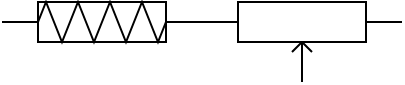 <mxfile>
    <diagram id="zYOsf57dtdu7_1eew7I-" name="第 1 页">
        <mxGraphModel dx="740" dy="546" grid="1" gridSize="10" guides="1" tooltips="1" connect="1" arrows="1" fold="1" page="1" pageScale="1" pageWidth="1200" pageHeight="1920" math="0" shadow="0">
            <root>
                <mxCell id="0"/>
                <mxCell id="1" parent="0"/>
                <mxCell id="259" value="" style="pointerEvents=1;verticalLabelPosition=bottom;shadow=0;dashed=0;align=center;html=1;verticalAlign=top;shape=mxgraph.electrical.resistors.resistor_1;" parent="1" vertex="1">
                    <mxGeometry x="410" y="480" width="100" height="20" as="geometry"/>
                </mxCell>
                <mxCell id="260" value="" style="pointerEvents=1;verticalLabelPosition=bottom;shadow=0;dashed=0;align=center;html=1;verticalAlign=top;shape=mxgraph.electrical.resistors.resistor_2;" parent="1" vertex="1">
                    <mxGeometry x="410" y="480" width="100" height="20" as="geometry"/>
                </mxCell>
                <mxCell id="261" value="" style="pointerEvents=1;verticalLabelPosition=bottom;shadow=0;dashed=0;align=center;html=1;verticalAlign=top;shape=mxgraph.electrical.resistors.potentiometer_1;" parent="1" vertex="1">
                    <mxGeometry x="510" y="480" width="100" height="40" as="geometry"/>
                </mxCell>
            </root>
        </mxGraphModel>
    </diagram>
</mxfile>
